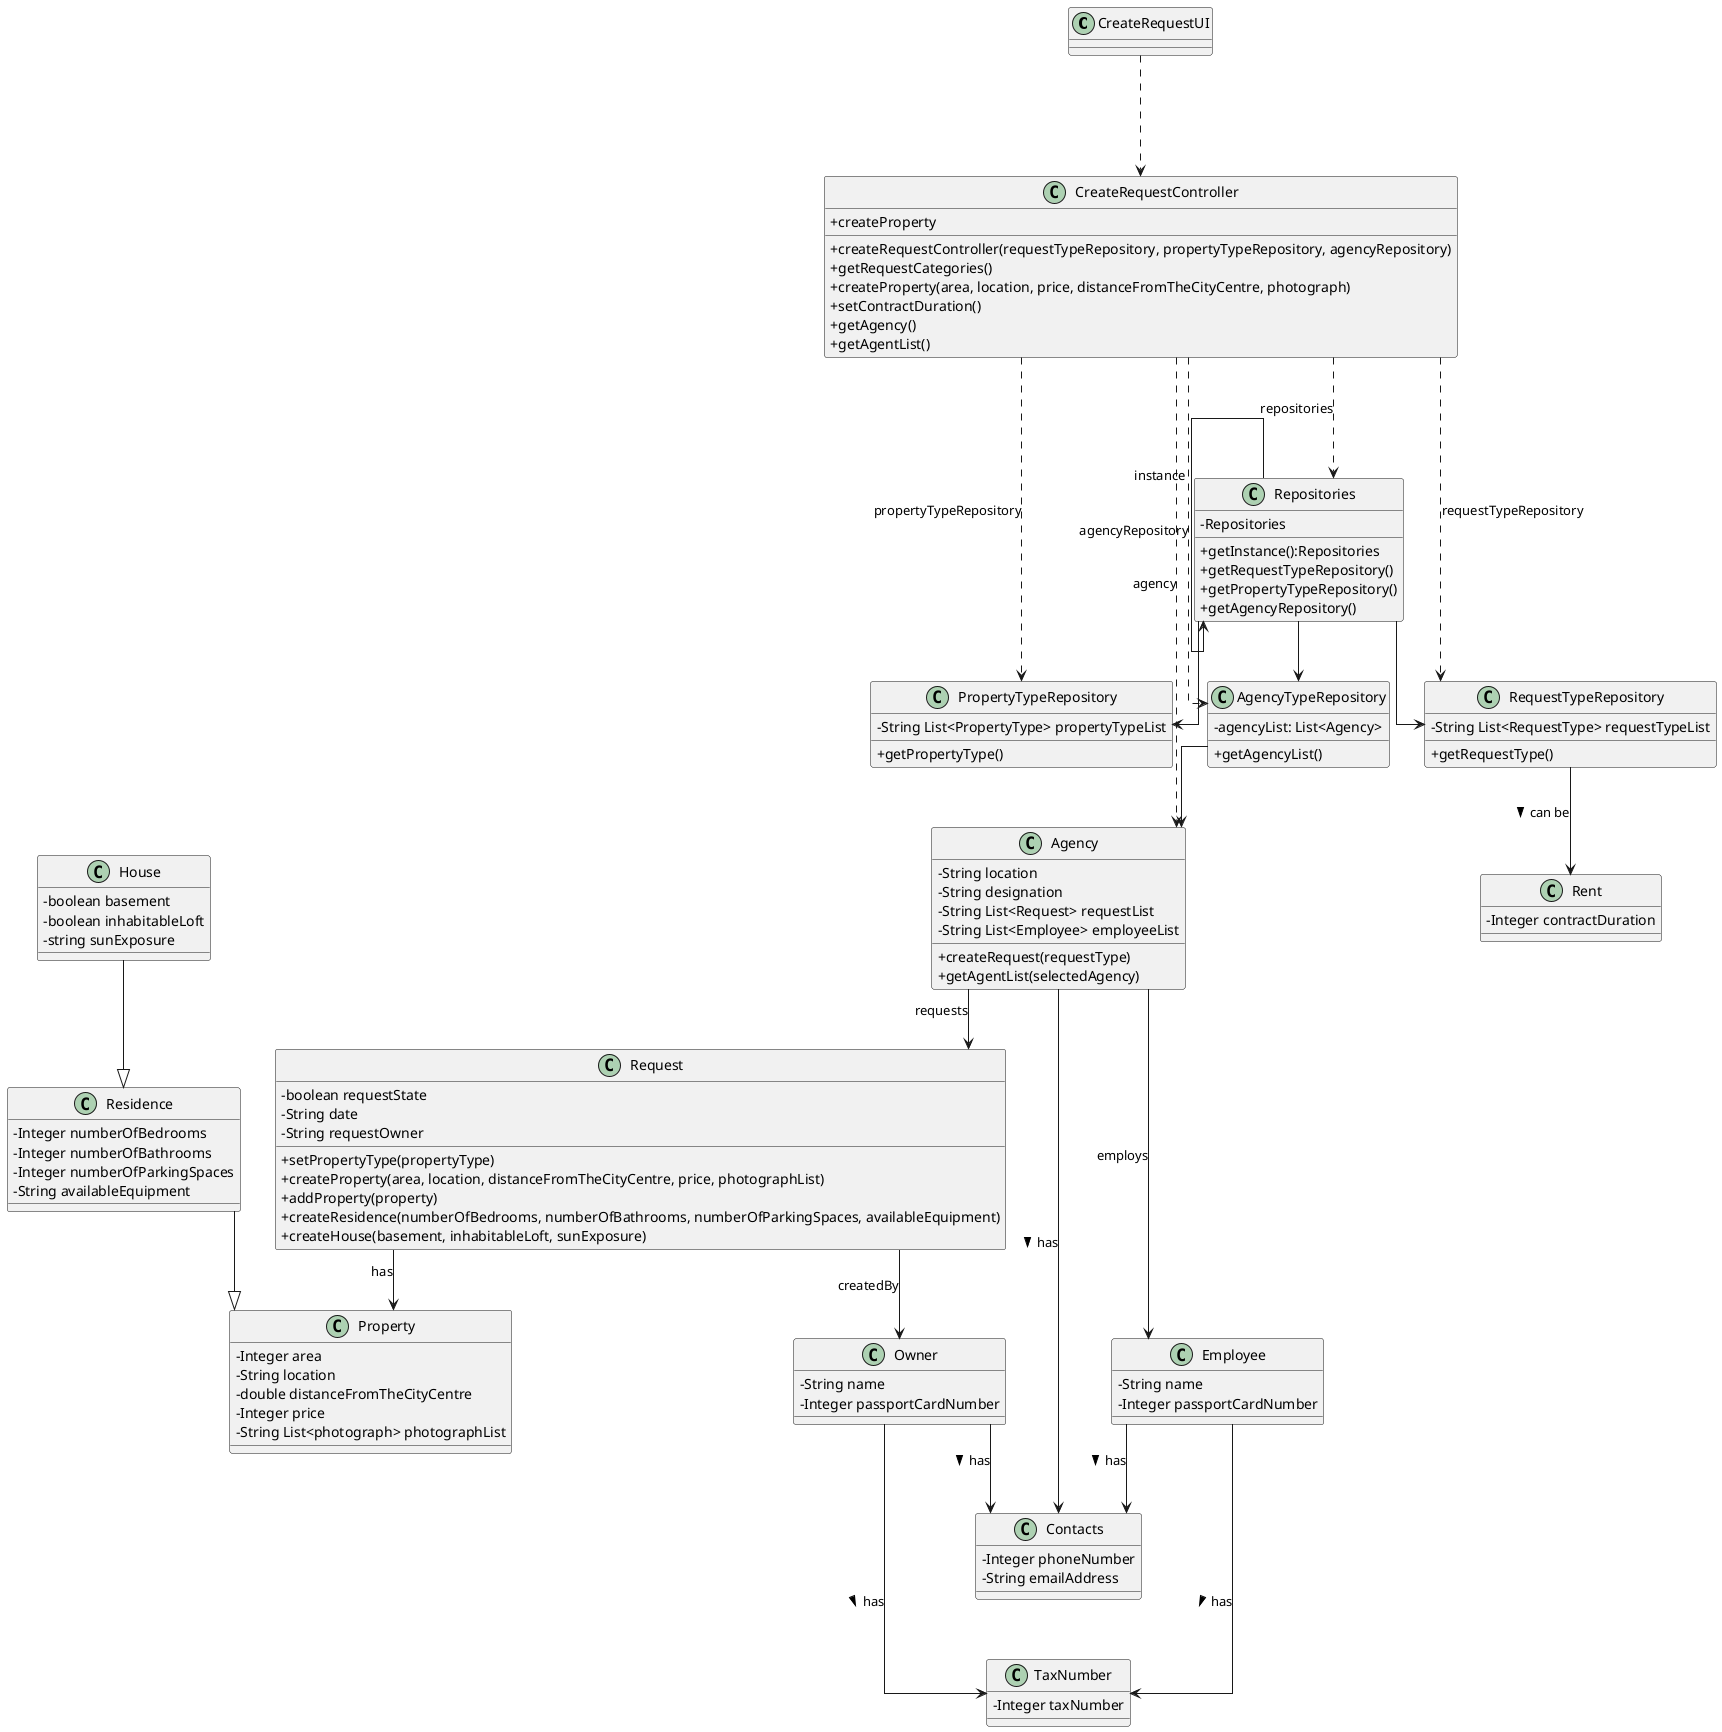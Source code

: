@startuml
skinparam classAttributeIconSize 0
skinparam linetype ortho

class CreateRequestUI{
}

class CreateRequestController{
+ createRequestController(requestTypeRepository, propertyTypeRepository, agencyRepository)
+ getRequestCategories()
+ createProperty(area, location, price, distanceFromTheCityCentre, photograph)
+ createProperty
+ setContractDuration()
+ getAgency()
+ getAgentList()
}

class Repositories{
- Repositories
+ getInstance():Repositories
+ getRequestTypeRepository()
+ getPropertyTypeRepository()
+ getAgencyRepository()
}

class PropertyTypeRepository{
- String List<PropertyType> propertyTypeList
+ getPropertyType()
}

class AgencyTypeRepository{
- agencyList: List<Agency>
+ getAgencyList()
}

class Agency{
- String location
- String designation
- String List<Request> requestList
- String List<Employee> employeeList
+ createRequest(requestType)
+ getAgentList(selectedAgency)
}

class RequestTypeRepository{
- String List<RequestType> requestTypeList
+ getRequestType()
}

class Request{
- boolean requestState
- String date
- String requestOwner
+ setPropertyType(propertyType)
+ createProperty(area, location, distanceFromTheCityCentre, price, photographList)
+ addProperty(property)
+ createResidence(numberOfBedrooms, numberOfBathrooms, numberOfParkingSpaces, availableEquipment)
+ createHouse(basement, inhabitableLoft, sunExposure)
}

class Property{
- Integer area
- String location
- double distanceFromTheCityCentre
- Integer price
- String List<photograph> photographList
}

class Owner{
- String name
- Integer passportCardNumber
}

class Residence{
- Integer numberOfBedrooms
- Integer numberOfBathrooms
- Integer numberOfParkingSpaces
- String availableEquipment
}

class House{
- boolean basement
- boolean inhabitableLoft
- string sunExposure
}

class Contacts{
- Integer phoneNumber
- String emailAddress
}

class Employee{
- String name
- Integer passportCardNumber
}

class TaxNumber{
- Integer taxNumber
}

class Rent{
- Integer contractDuration
}

CreateRequestUI -.-> CreateRequestController

CreateRequestController -.-> Repositories : repositories
CreateRequestController -.-> Agency : agency
CreateRequestController -.-> RequestTypeRepository : requestTypeRepository
CreateRequestController -.-> AgencyTypeRepository : agencyRepository
CreateRequestController -.-> PropertyTypeRepository : propertyTypeRepository

Agency --> Request : requests
Agency --> Employee : employs
AgencyTypeRepository --> Agency
Request --> Property : has
Request --> Owner : createdBy
RequestTypeRepository --> Rent: can be >

Repositories --> AgencyTypeRepository
Repositories --> PropertyTypeRepository
Repositories --> RequestTypeRepository

House --|> Residence

Residence --|> Property

Agency --> Contacts : has >
Employee --> Contacts : has >
Owner --> Contacts : has >

Owner ---> TaxNumber : has >
Employee --> TaxNumber : has >

Repositories -> Repositories : instance
@enduml